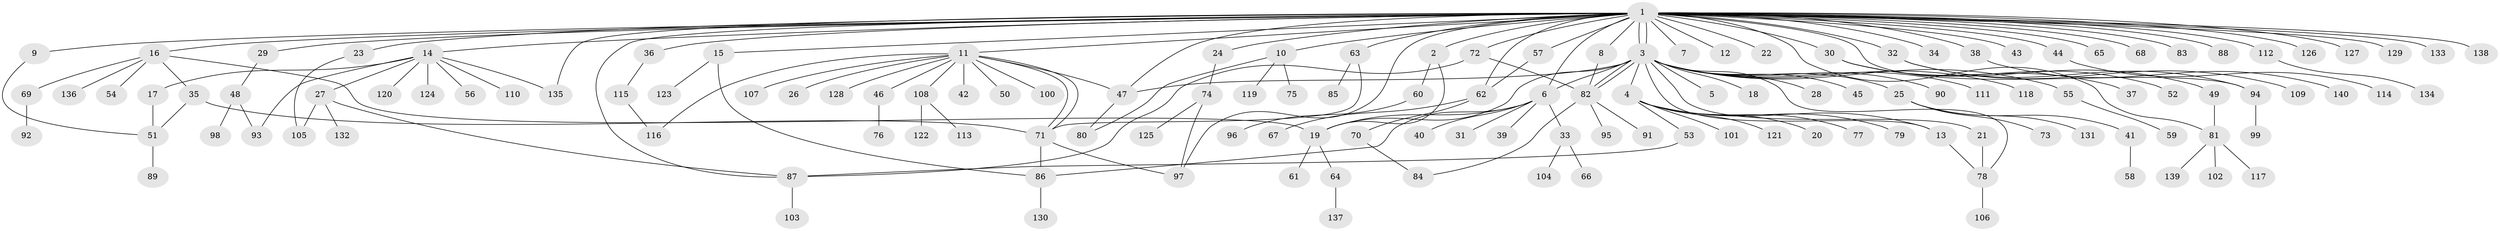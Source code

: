 // Generated by graph-tools (version 1.1) at 2025/46/03/09/25 04:46:48]
// undirected, 140 vertices, 173 edges
graph export_dot {
graph [start="1"]
  node [color=gray90,style=filled];
  1;
  2;
  3;
  4;
  5;
  6;
  7;
  8;
  9;
  10;
  11;
  12;
  13;
  14;
  15;
  16;
  17;
  18;
  19;
  20;
  21;
  22;
  23;
  24;
  25;
  26;
  27;
  28;
  29;
  30;
  31;
  32;
  33;
  34;
  35;
  36;
  37;
  38;
  39;
  40;
  41;
  42;
  43;
  44;
  45;
  46;
  47;
  48;
  49;
  50;
  51;
  52;
  53;
  54;
  55;
  56;
  57;
  58;
  59;
  60;
  61;
  62;
  63;
  64;
  65;
  66;
  67;
  68;
  69;
  70;
  71;
  72;
  73;
  74;
  75;
  76;
  77;
  78;
  79;
  80;
  81;
  82;
  83;
  84;
  85;
  86;
  87;
  88;
  89;
  90;
  91;
  92;
  93;
  94;
  95;
  96;
  97;
  98;
  99;
  100;
  101;
  102;
  103;
  104;
  105;
  106;
  107;
  108;
  109;
  110;
  111;
  112;
  113;
  114;
  115;
  116;
  117;
  118;
  119;
  120;
  121;
  122;
  123;
  124;
  125;
  126;
  127;
  128;
  129;
  130;
  131;
  132;
  133;
  134;
  135;
  136;
  137;
  138;
  139;
  140;
  1 -- 2;
  1 -- 3;
  1 -- 3;
  1 -- 6;
  1 -- 7;
  1 -- 8;
  1 -- 9;
  1 -- 10;
  1 -- 11;
  1 -- 12;
  1 -- 14;
  1 -- 15;
  1 -- 16;
  1 -- 22;
  1 -- 23;
  1 -- 24;
  1 -- 29;
  1 -- 30;
  1 -- 32;
  1 -- 34;
  1 -- 36;
  1 -- 38;
  1 -- 43;
  1 -- 44;
  1 -- 47;
  1 -- 57;
  1 -- 62;
  1 -- 63;
  1 -- 65;
  1 -- 68;
  1 -- 72;
  1 -- 81;
  1 -- 83;
  1 -- 87;
  1 -- 88;
  1 -- 94;
  1 -- 97;
  1 -- 112;
  1 -- 126;
  1 -- 127;
  1 -- 129;
  1 -- 133;
  1 -- 135;
  1 -- 138;
  2 -- 19;
  2 -- 60;
  3 -- 4;
  3 -- 5;
  3 -- 6;
  3 -- 13;
  3 -- 18;
  3 -- 19;
  3 -- 21;
  3 -- 25;
  3 -- 28;
  3 -- 45;
  3 -- 47;
  3 -- 55;
  3 -- 78;
  3 -- 82;
  3 -- 82;
  3 -- 90;
  3 -- 111;
  3 -- 118;
  4 -- 13;
  4 -- 20;
  4 -- 53;
  4 -- 77;
  4 -- 79;
  4 -- 101;
  4 -- 121;
  6 -- 19;
  6 -- 31;
  6 -- 33;
  6 -- 39;
  6 -- 40;
  6 -- 86;
  8 -- 82;
  9 -- 51;
  10 -- 75;
  10 -- 80;
  10 -- 119;
  11 -- 26;
  11 -- 42;
  11 -- 46;
  11 -- 47;
  11 -- 50;
  11 -- 71;
  11 -- 71;
  11 -- 100;
  11 -- 107;
  11 -- 108;
  11 -- 116;
  11 -- 128;
  13 -- 78;
  14 -- 17;
  14 -- 27;
  14 -- 56;
  14 -- 93;
  14 -- 110;
  14 -- 120;
  14 -- 124;
  14 -- 135;
  15 -- 86;
  15 -- 123;
  16 -- 19;
  16 -- 35;
  16 -- 54;
  16 -- 69;
  16 -- 136;
  17 -- 51;
  19 -- 61;
  19 -- 64;
  21 -- 78;
  23 -- 105;
  24 -- 74;
  25 -- 41;
  25 -- 73;
  25 -- 131;
  27 -- 87;
  27 -- 105;
  27 -- 132;
  29 -- 48;
  30 -- 37;
  30 -- 49;
  30 -- 52;
  32 -- 94;
  32 -- 109;
  33 -- 66;
  33 -- 104;
  35 -- 51;
  35 -- 71;
  36 -- 115;
  38 -- 140;
  41 -- 58;
  44 -- 114;
  46 -- 76;
  47 -- 80;
  48 -- 93;
  48 -- 98;
  49 -- 81;
  51 -- 89;
  53 -- 87;
  55 -- 59;
  57 -- 62;
  60 -- 96;
  62 -- 67;
  62 -- 70;
  63 -- 71;
  63 -- 85;
  64 -- 137;
  69 -- 92;
  70 -- 84;
  71 -- 86;
  71 -- 97;
  72 -- 82;
  72 -- 87;
  74 -- 97;
  74 -- 125;
  78 -- 106;
  81 -- 102;
  81 -- 117;
  81 -- 139;
  82 -- 84;
  82 -- 91;
  82 -- 95;
  86 -- 130;
  87 -- 103;
  94 -- 99;
  108 -- 113;
  108 -- 122;
  112 -- 134;
  115 -- 116;
}
